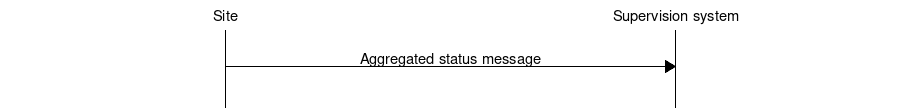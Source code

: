 # MSC for Aggregated status

msc {
  hscale = "1.5", arcgradient = "0";

  Site, "Supervision system";

  |||;
  Site=>"Supervision system" [ label = "Aggregated status message" ];
  |||;
}
